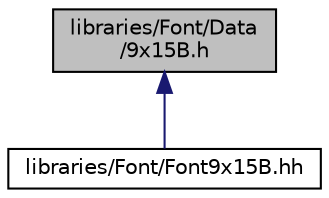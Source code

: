 digraph "libraries/Font/Data/9x15B.h"
{
  edge [fontname="Helvetica",fontsize="10",labelfontname="Helvetica",labelfontsize="10"];
  node [fontname="Helvetica",fontsize="10",shape=record];
  Node1 [label="libraries/Font/Data\l/9x15B.h",height=0.2,width=0.4,color="black", fillcolor="grey75", style="filled", fontcolor="black"];
  Node1 -> Node2 [dir="back",color="midnightblue",fontsize="10",style="solid",fontname="Helvetica"];
  Node2 [label="libraries/Font/Font9x15B.hh",height=0.2,width=0.4,color="black", fillcolor="white", style="filled",URL="$dc/d71/Font9x15B_8hh.html"];
}

